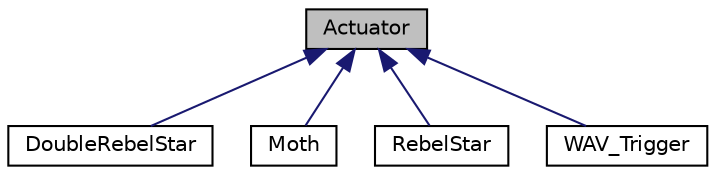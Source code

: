 digraph "Actuator"
{
 // INTERACTIVE_SVG=YES
 // LATEX_PDF_SIZE
  edge [fontname="Helvetica",fontsize="10",labelfontname="Helvetica",labelfontsize="10"];
  node [fontname="Helvetica",fontsize="10",shape=record];
  Node0 [label="Actuator",height=0.2,width=0.4,color="black", fillcolor="grey75", style="filled", fontcolor="black",tooltip=" "];
  Node0 -> Node1 [dir="back",color="midnightblue",fontsize="10",style="solid",fontname="Helvetica"];
  Node1 [label="DoubleRebelStar",height=0.2,width=0.4,color="black", fillcolor="white", style="filled",URL="$class_double_rebel_star.html",tooltip="A subclass of Actuator, implements DoubleRebelStar specific behaviour."];
  Node0 -> Node2 [dir="back",color="midnightblue",fontsize="10",style="solid",fontname="Helvetica"];
  Node2 [label="Moth",height=0.2,width=0.4,color="black", fillcolor="white", style="filled",URL="$class_moth.html",tooltip=" "];
  Node0 -> Node3 [dir="back",color="midnightblue",fontsize="10",style="solid",fontname="Helvetica"];
  Node3 [label="RebelStar",height=0.2,width=0.4,color="black", fillcolor="white", style="filled",URL="$class_rebel_star.html",tooltip=" "];
  Node0 -> Node4 [dir="back",color="midnightblue",fontsize="10",style="solid",fontname="Helvetica"];
  Node4 [label="WAV_Trigger",height=0.2,width=0.4,color="black", fillcolor="white", style="filled",URL="$class_w_a_v___trigger.html",tooltip="the wav trigger object"];
}
